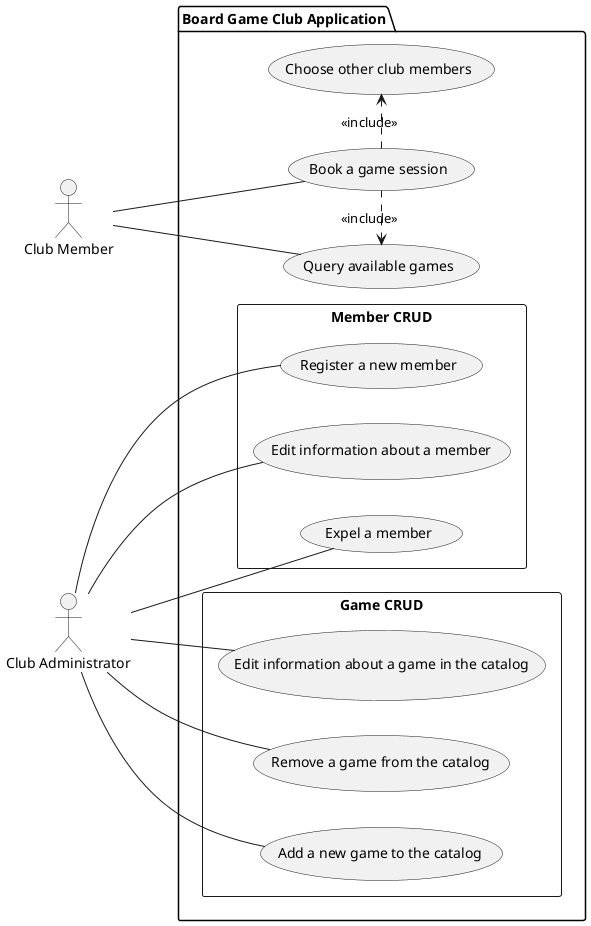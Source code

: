 @startuml

left to right direction

actor "Club Member" as member
actor "Club Administrator" as admin

package "Board Game Club Application" {
    member -- (Book a game session)
    (Book a game session) .> (Choose other club members) : <<include>>
    (Book a game session) .> (Query available games) : <<include>>
    member -- (Query available games)

    rectangle "Member CRUD" {
        admin -- (Register a new member)
        admin -- (Edit information about a member)
        admin -- (Expel a member)
    }

    rectangle "Game CRUD" {
        admin -- (Add a new game to the catalog)
        admin -- (Edit information about a game in the catalog)
        admin -- (Remove a game from the catalog)
    }
}

@enduml
